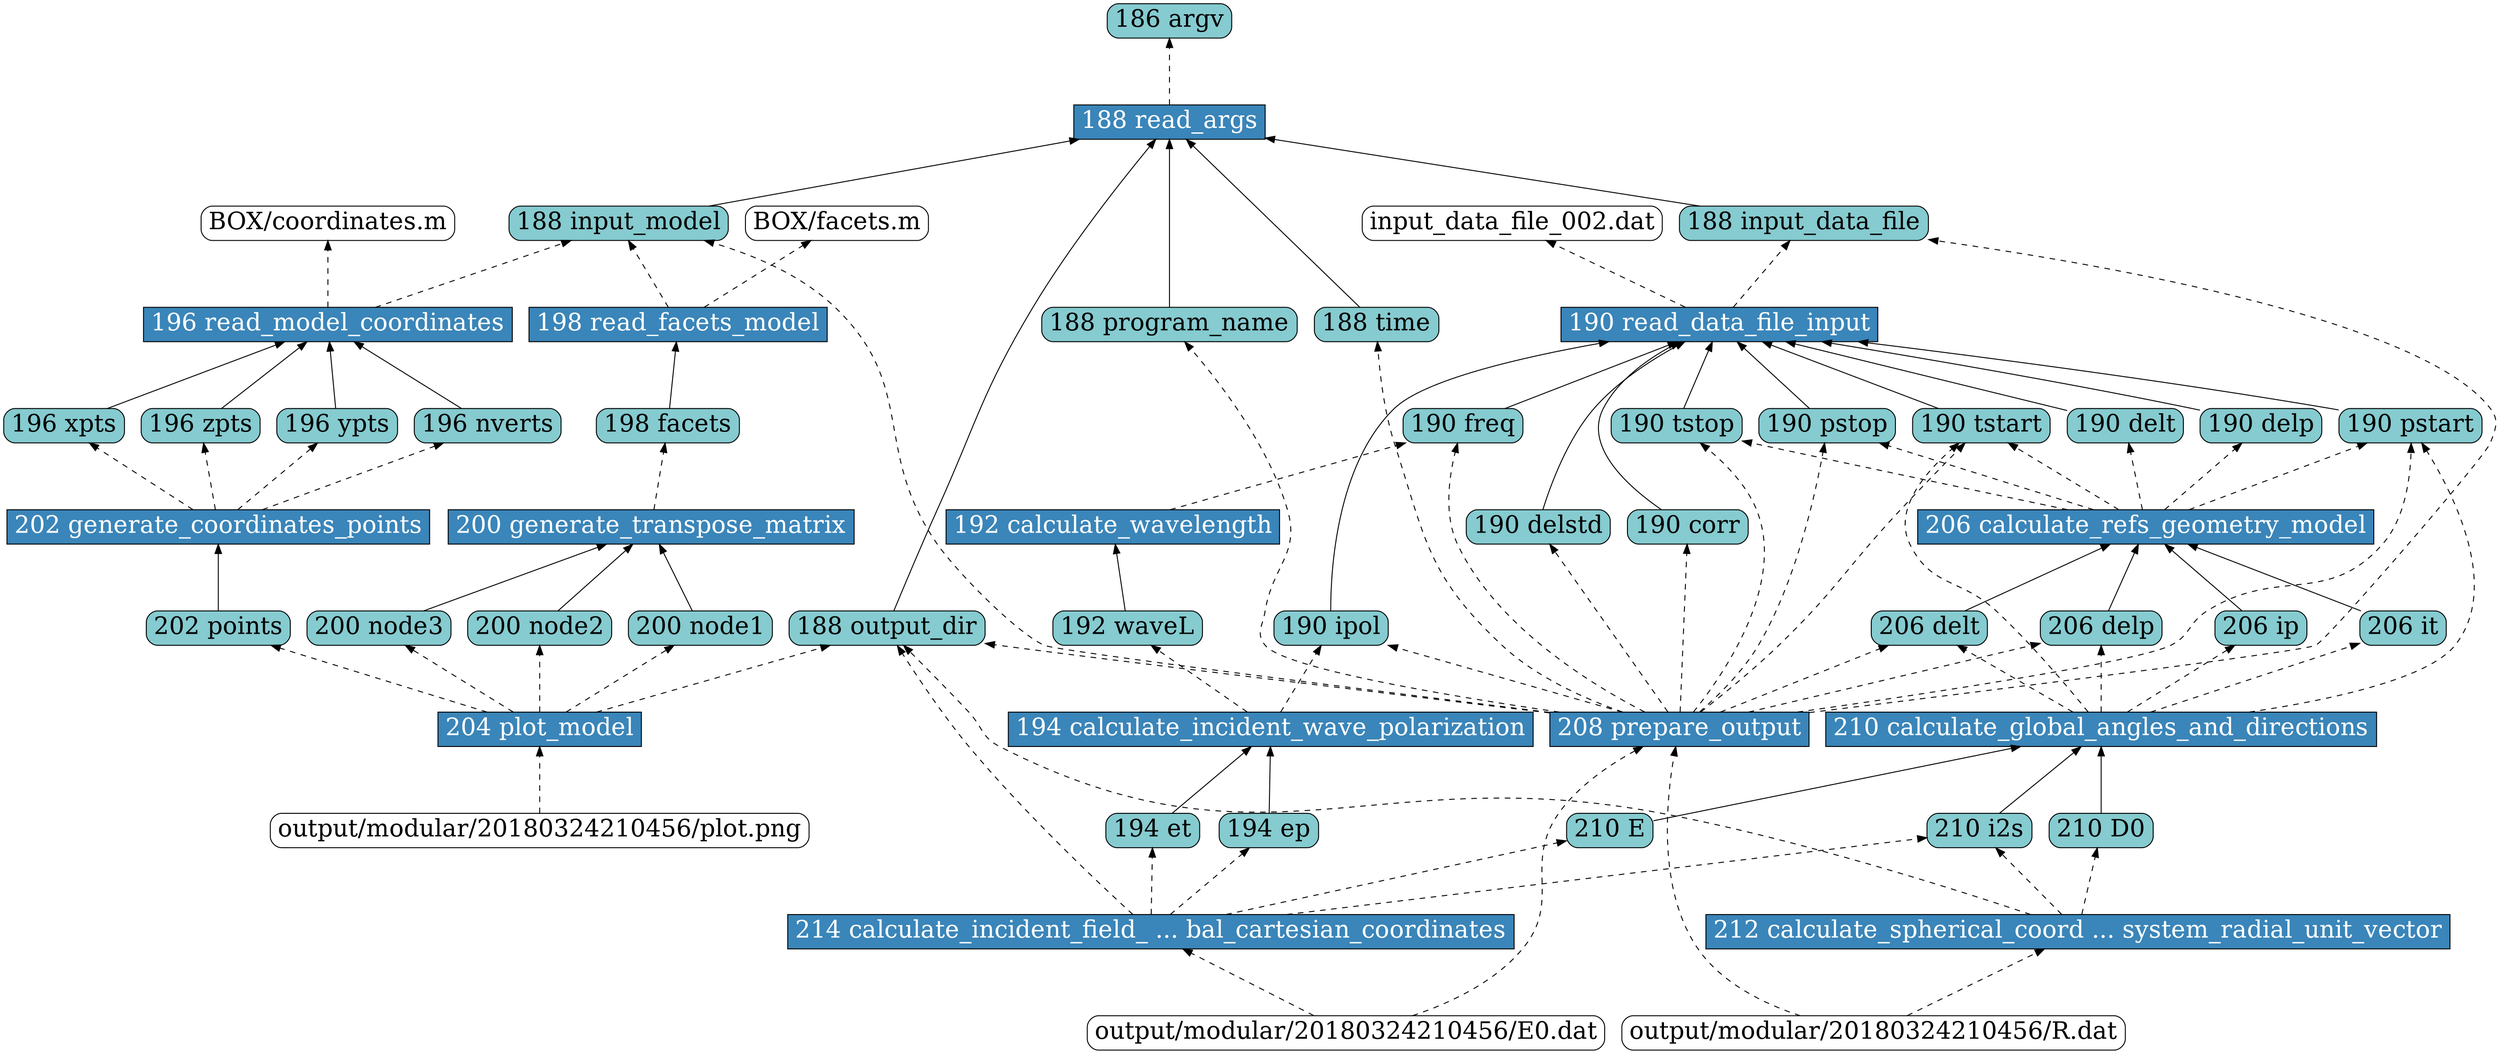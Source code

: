 digraph dependency {
    rankdir=BT;
    ranksep=1;
    fontname=Helvetica;
    node[fontsize=26]
    v_1_38 [label="188 read_args" fillcolor="#3A85B9" fontcolor="white" shape="box" style="filled"];
    v_1_34 [label="186 argv" fillcolor="#85CBD0" fontcolor="black" shape="box" style="rounded,filled"];
    v_1_39 [label="188 input_data_file" fillcolor="#85CBD0" fontcolor="black" shape="box" style="rounded,filled"];
    v_1_40 [label="188 output_dir" fillcolor="#85CBD0" fontcolor="black" shape="box" style="rounded,filled"];
    v_1_41 [label="188 time" fillcolor="#85CBD0" fontcolor="black" shape="box" style="rounded,filled"];
    v_1_42 [label="188 input_model" fillcolor="#85CBD0" fontcolor="black" shape="box" style="rounded,filled"];
    v_1_43 [label="188 program_name" fillcolor="#85CBD0" fontcolor="black" shape="box" style="rounded,filled"];
    a_1 [label="input_data_file_002.dat" fillcolor="white" fontcolor="black" shape="box" style="rounded,filled"];
    v_1_46 [label="190 read_data_file_input" fillcolor="#3A85B9" fontcolor="white" shape="box" style="filled"];
    v_1_47 [label="190 delstd" fillcolor="#85CBD0" fontcolor="black" shape="box" style="rounded,filled"];
    v_1_48 [label="190 ipol" fillcolor="#85CBD0" fontcolor="black" shape="box" style="rounded,filled"];
    v_1_49 [label="190 tstart" fillcolor="#85CBD0" fontcolor="black" shape="box" style="rounded,filled"];
    v_1_50 [label="190 pstart" fillcolor="#85CBD0" fontcolor="black" shape="box" style="rounded,filled"];
    v_1_51 [label="190 delp" fillcolor="#85CBD0" fontcolor="black" shape="box" style="rounded,filled"];
    v_1_52 [label="190 delt" fillcolor="#85CBD0" fontcolor="black" shape="box" style="rounded,filled"];
    v_1_53 [label="190 corr" fillcolor="#85CBD0" fontcolor="black" shape="box" style="rounded,filled"];
    v_1_54 [label="190 tstop" fillcolor="#85CBD0" fontcolor="black" shape="box" style="rounded,filled"];
    v_1_55 [label="190 freq" fillcolor="#85CBD0" fontcolor="black" shape="box" style="rounded,filled"];
    v_1_56 [label="190 pstop" fillcolor="#85CBD0" fontcolor="black" shape="box" style="rounded,filled"];
    v_1_59 [label="192 calculate_wavelength" fillcolor="#3A85B9" fontcolor="white" shape="box" style="filled"];
    v_1_60 [label="192 waveL" fillcolor="#85CBD0" fontcolor="black" shape="box" style="rounded,filled"];
    v_1_63 [label="194 calculate_incident_wave_polarization" fillcolor="#3A85B9" fontcolor="white" shape="box" style="filled"];
    v_1_64 [label="194 et" fillcolor="#85CBD0" fontcolor="black" shape="box" style="rounded,filled"];
    v_1_65 [label="194 ep" fillcolor="#85CBD0" fontcolor="black" shape="box" style="rounded,filled"];
    a_2 [label="BOX/coordinates.m" fillcolor="white" fontcolor="black" shape="box" style="rounded,filled"];
    v_1_68 [label="196 read_model_coordinates" fillcolor="#3A85B9" fontcolor="white" shape="box" style="filled"];
    v_1_69 [label="196 ypts" fillcolor="#85CBD0" fontcolor="black" shape="box" style="rounded,filled"];
    v_1_70 [label="196 nverts" fillcolor="#85CBD0" fontcolor="black" shape="box" style="rounded,filled"];
    v_1_71 [label="196 xpts" fillcolor="#85CBD0" fontcolor="black" shape="box" style="rounded,filled"];
    v_1_72 [label="196 zpts" fillcolor="#85CBD0" fontcolor="black" shape="box" style="rounded,filled"];
    a_3 [label="BOX/facets.m" fillcolor="white" fontcolor="black" shape="box" style="rounded,filled"];
    v_1_75 [label="198 read_facets_model" fillcolor="#3A85B9" fontcolor="white" shape="box" style="filled"];
    v_1_76 [label="198 facets" fillcolor="#85CBD0" fontcolor="black" shape="box" style="rounded,filled"];
    v_1_80 [label="200 generate_transpose_matrix" fillcolor="#3A85B9" fontcolor="white" shape="box" style="filled"];
    v_1_81 [label="200 node1" fillcolor="#85CBD0" fontcolor="black" shape="box" style="rounded,filled"];
    v_1_82 [label="200 node3" fillcolor="#85CBD0" fontcolor="black" shape="box" style="rounded,filled"];
    v_1_83 [label="200 node2" fillcolor="#85CBD0" fontcolor="black" shape="box" style="rounded,filled"];
    v_1_89 [label="202 generate_coordinates_points" fillcolor="#3A85B9" fontcolor="white" shape="box" style="filled"];
    v_1_90 [label="202 points" fillcolor="#85CBD0" fontcolor="black" shape="box" style="rounded,filled"];
    a_6 [label="output/modular/20180324210456/plot.png" fillcolor="white" fontcolor="black" shape="box" style="rounded,filled"];
    v_1_96 [label="204 plot_model" fillcolor="#3A85B9" fontcolor="white" shape="box" style="filled"];
    v_1_99 [label="206 calculate_refs_geometry_model" fillcolor="#3A85B9" fontcolor="white" shape="box" style="filled"];
    v_1_100 [label="206 ip" fillcolor="#85CBD0" fontcolor="black" shape="box" style="rounded,filled"];
    v_1_101 [label="206 it" fillcolor="#85CBD0" fontcolor="black" shape="box" style="rounded,filled"];
    v_1_102 [label="206 delt" fillcolor="#85CBD0" fontcolor="black" shape="box" style="rounded,filled"];
    v_1_103 [label="206 delp" fillcolor="#85CBD0" fontcolor="black" shape="box" style="rounded,filled"];
    a_7 [label="output/modular/20180324210456/E0.dat" fillcolor="white" fontcolor="black" shape="box" style="rounded,filled"];
    a_8 [label="output/modular/20180324210456/R.dat" fillcolor="white" fontcolor="black" shape="box" style="rounded,filled"];
    v_1_106 [label="208 prepare_output" fillcolor="#3A85B9" fontcolor="white" shape="box" style="filled"];
    v_1_109 [label="210 calculate_global_angles_and_directions" fillcolor="#3A85B9" fontcolor="white" shape="box" style="filled"];
    v_1_110 [label="210 i2s" fillcolor="#85CBD0" fontcolor="black" shape="box" style="rounded,filled"];
    v_1_111 [label="210 E" fillcolor="#85CBD0" fontcolor="black" shape="box" style="rounded,filled"];
    v_1_112 [label="210 D0" fillcolor="#85CBD0" fontcolor="black" shape="box" style="rounded,filled"];
    v_1_117 [label="212 calculate_spherical_coord ... system_radial_unit_vector" fillcolor="#3A85B9" fontcolor="white" shape="box" style="filled"];
    v_1_122 [label="214 calculate_incident_field_ ... bal_cartesian_coordinates" fillcolor="#3A85B9" fontcolor="white" shape="box" style="filled"];
    v_1_49 -> v_1_46 [style=""];
    v_1_68 -> v_1_42 [style="dashed"];
    v_1_75 -> v_1_42 [style="dashed"];
    v_1_53 -> v_1_46 [style=""];
    v_1_64 -> v_1_63 [style=""];
    a_8 -> v_1_117 [style="dashed"];
    v_1_40 -> v_1_38 [style=""];
    v_1_96 -> v_1_81 [style="dashed"];
    v_1_106 -> v_1_43 [style="dashed"];
    v_1_71 -> v_1_68 [style=""];
    v_1_96 -> v_1_90 [style="dashed"];
    v_1_96 -> v_1_40 [style="dashed"];
    v_1_82 -> v_1_80 [style=""];
    a_7 -> v_1_122 [style="dashed"];
    v_1_106 -> v_1_103 [style="dashed"];
    v_1_75 -> a_3 [style="dashed"];
    v_1_39 -> v_1_38 [style=""];
    v_1_43 -> v_1_38 [style=""];
    v_1_106 -> v_1_49 [style="dashed"];
    v_1_99 -> v_1_52 [style="dashed"];
    v_1_106 -> v_1_53 [style="dashed"];
    v_1_109 -> v_1_102 [style="dashed"];
    v_1_89 -> v_1_70 [style="dashed"];
    v_1_52 -> v_1_46 [style=""];
    v_1_80 -> v_1_76 [style="dashed"];
    v_1_100 -> v_1_99 [style=""];
    v_1_122 -> v_1_40 [style="dashed"];
    v_1_89 -> v_1_69 [style="dashed"];
    v_1_42 -> v_1_38 [style=""];
    v_1_106 -> v_1_102 [style="dashed"];
    v_1_106 -> v_1_56 [style="dashed"];
    v_1_109 -> v_1_101 [style="dashed"];
    v_1_101 -> v_1_99 [style=""];
    v_1_117 -> v_1_110 [style="dashed"];
    v_1_106 -> v_1_47 [style="dashed"];
    v_1_122 -> v_1_110 [style="dashed"];
    v_1_69 -> v_1_68 [style=""];
    v_1_106 -> v_1_55 [style="dashed"];
    a_8 -> v_1_106 [style="dashed"];
    v_1_122 -> v_1_64 [style="dashed"];
    v_1_60 -> v_1_59 [style=""];
    v_1_56 -> v_1_46 [style=""];
    v_1_106 -> v_1_40 [style="dashed"];
    v_1_109 -> v_1_49 [style="dashed"];
    v_1_103 -> v_1_99 [style=""];
    v_1_46 -> a_1 [style="dashed"];
    v_1_48 -> v_1_46 [style=""];
    v_1_90 -> v_1_89 [style=""];
    v_1_99 -> v_1_51 [style="dashed"];
    v_1_117 -> v_1_112 [style="dashed"];
    v_1_89 -> v_1_71 [style="dashed"];
    v_1_117 -> v_1_40 [style="dashed"];
    v_1_51 -> v_1_46 [style=""];
    v_1_81 -> v_1_80 [style=""];
    v_1_76 -> v_1_75 [style=""];
    v_1_41 -> v_1_38 [style=""];
    v_1_99 -> v_1_54 [style="dashed"];
    v_1_109 -> v_1_100 [style="dashed"];
    v_1_70 -> v_1_68 [style=""];
    v_1_50 -> v_1_46 [style=""];
    v_1_112 -> v_1_109 [style=""];
    v_1_55 -> v_1_46 [style=""];
    v_1_106 -> v_1_42 [style="dashed"];
    v_1_106 -> v_1_39 [style="dashed"];
    v_1_106 -> v_1_54 [style="dashed"];
    v_1_122 -> v_1_65 [style="dashed"];
    v_1_63 -> v_1_60 [style="dashed"];
    v_1_96 -> v_1_83 [style="dashed"];
    v_1_106 -> v_1_41 [style="dashed"];
    v_1_54 -> v_1_46 [style=""];
    v_1_109 -> v_1_50 [style="dashed"];
    v_1_68 -> a_2 [style="dashed"];
    v_1_65 -> v_1_63 [style=""];
    v_1_110 -> v_1_109 [style=""];
    v_1_46 -> v_1_39 [style="dashed"];
    v_1_47 -> v_1_46 [style=""];
    v_1_111 -> v_1_109 [style=""];
    v_1_99 -> v_1_50 [style="dashed"];
    a_6 -> v_1_96 [style="dashed"];
    v_1_89 -> v_1_72 [style="dashed"];
    v_1_102 -> v_1_99 [style=""];
    v_1_63 -> v_1_48 [style="dashed"];
    v_1_106 -> v_1_48 [style="dashed"];
    v_1_106 -> v_1_50 [style="dashed"];
    v_1_109 -> v_1_103 [style="dashed"];
    v_1_83 -> v_1_80 [style=""];
    v_1_122 -> v_1_111 [style="dashed"];
    v_1_59 -> v_1_55 [style="dashed"];
    v_1_38 -> v_1_34 [style="dashed"];
    v_1_99 -> v_1_56 [style="dashed"];
    a_7 -> v_1_106 [style="dashed"];
    v_1_72 -> v_1_68 [style=""];
    v_1_99 -> v_1_49 [style="dashed"];
    v_1_96 -> v_1_82 [style="dashed"];
}

